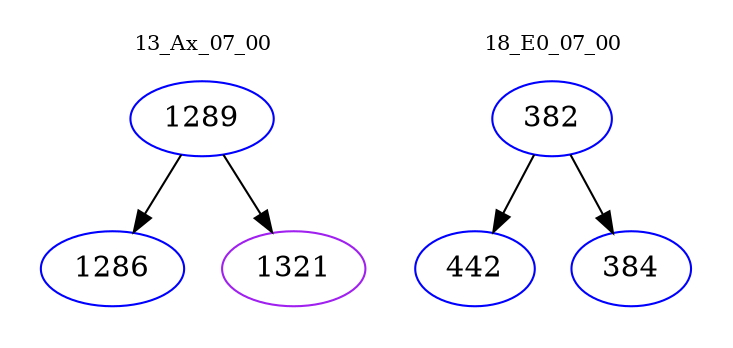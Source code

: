 digraph{
subgraph cluster_0 {
color = white
label = "13_Ax_07_00";
fontsize=10;
T0_1289 [label="1289", color="blue"]
T0_1289 -> T0_1286 [color="black"]
T0_1286 [label="1286", color="blue"]
T0_1289 -> T0_1321 [color="black"]
T0_1321 [label="1321", color="purple"]
}
subgraph cluster_1 {
color = white
label = "18_E0_07_00";
fontsize=10;
T1_382 [label="382", color="blue"]
T1_382 -> T1_442 [color="black"]
T1_442 [label="442", color="blue"]
T1_382 -> T1_384 [color="black"]
T1_384 [label="384", color="blue"]
}
}
